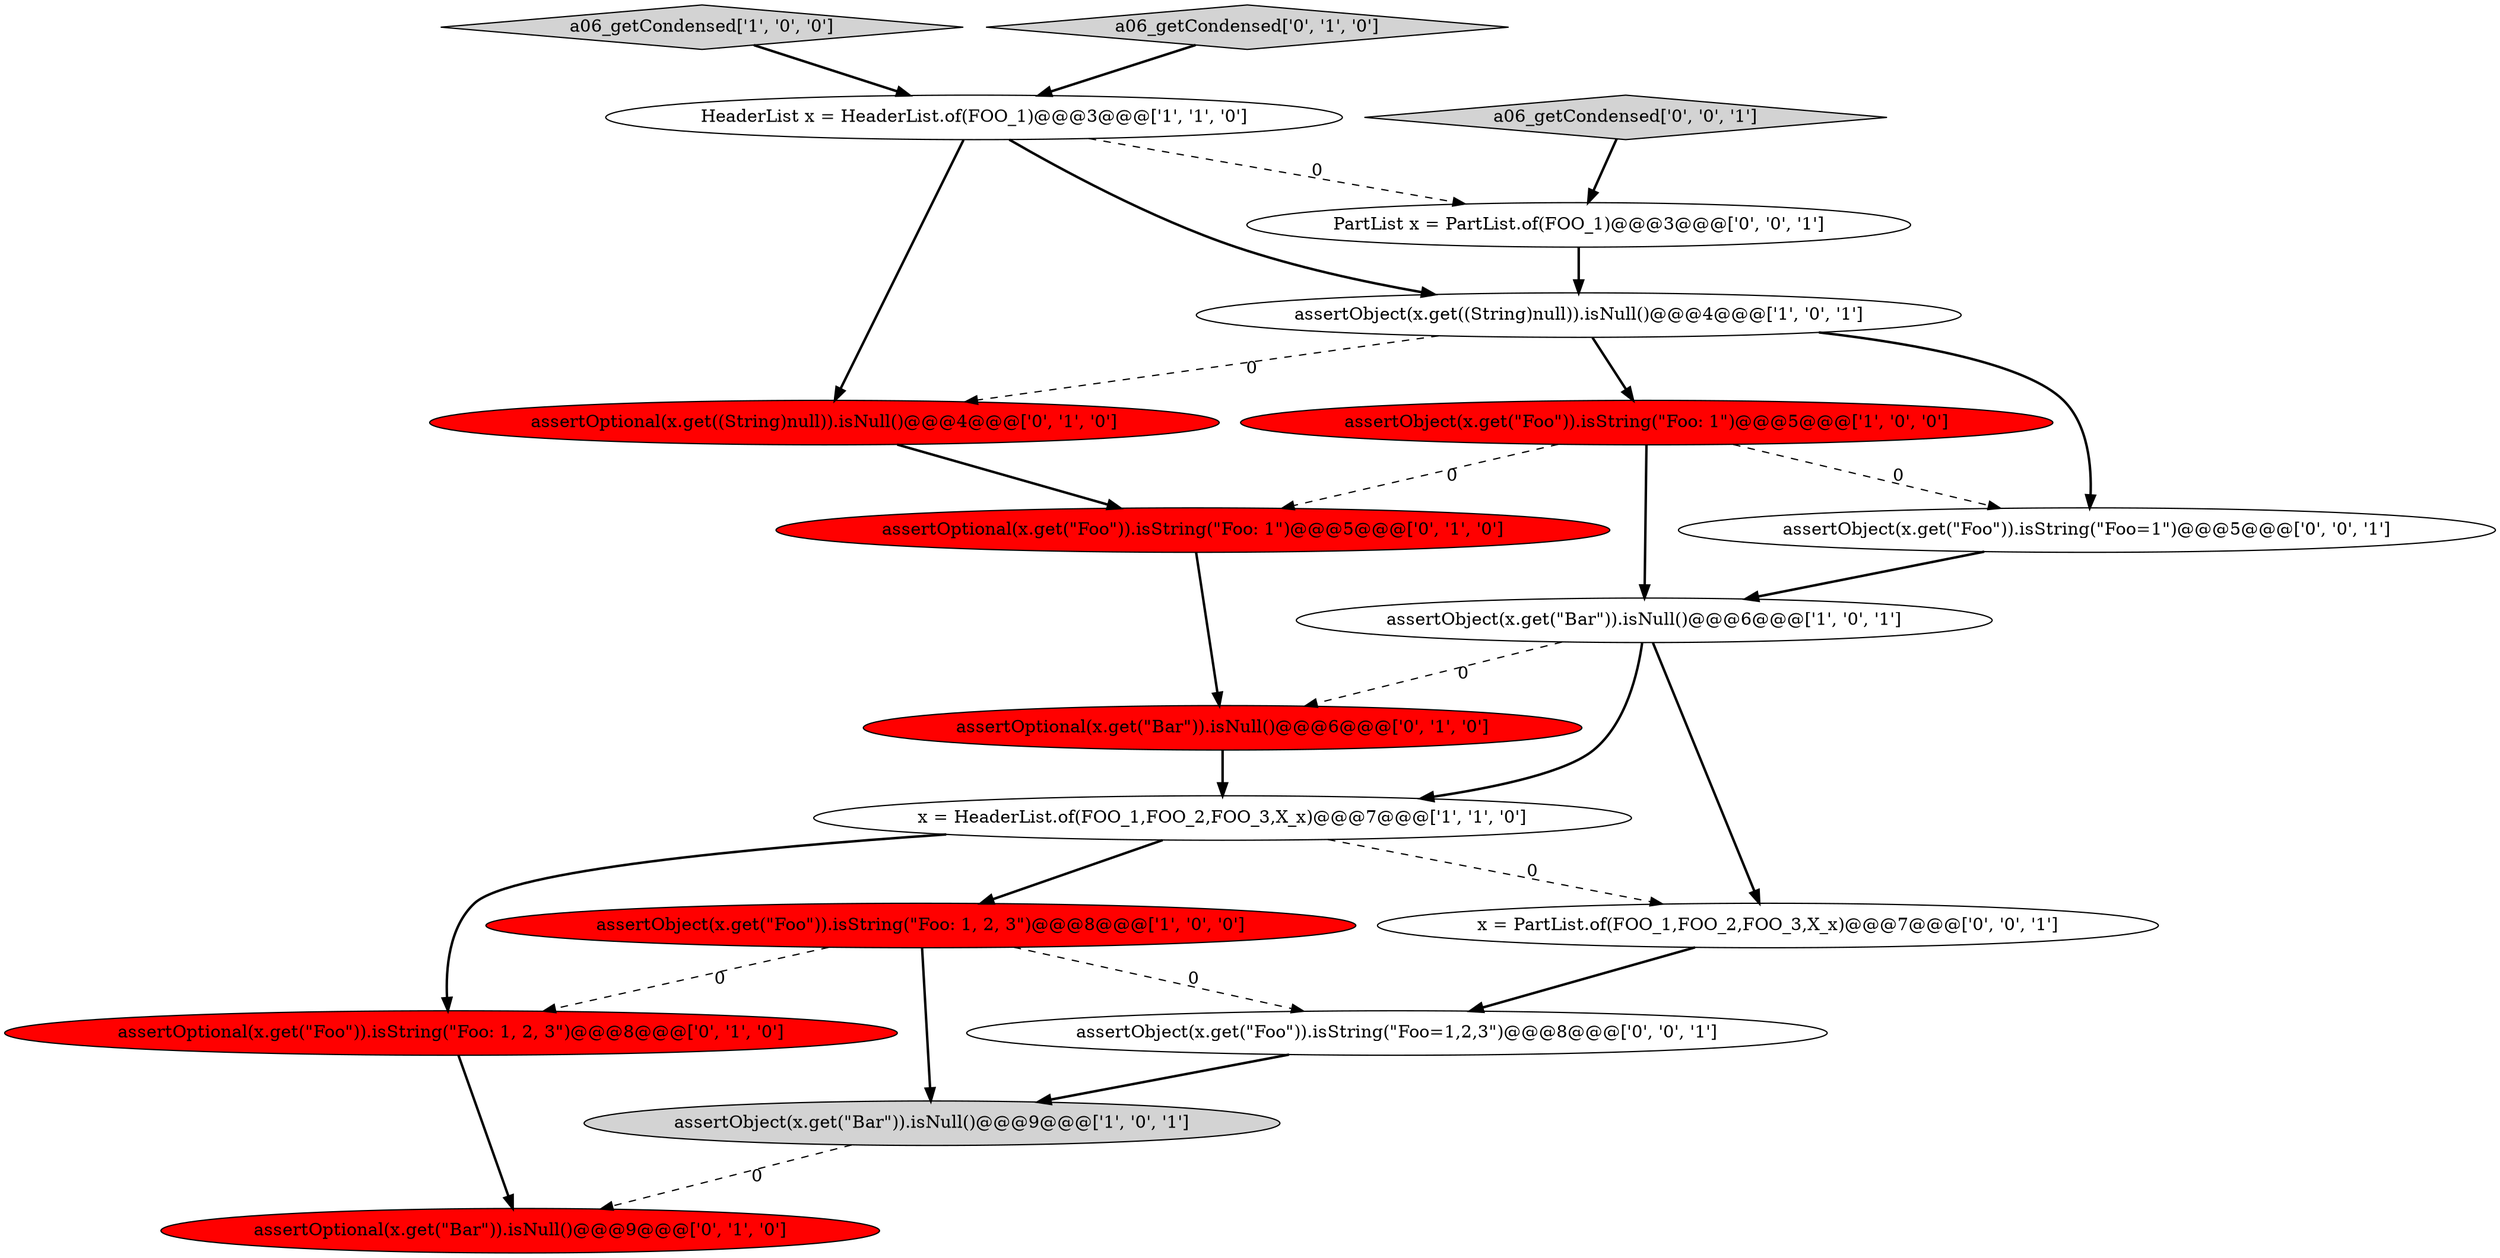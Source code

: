 digraph {
3 [style = filled, label = "a06_getCondensed['1', '0', '0']", fillcolor = lightgray, shape = diamond image = "AAA0AAABBB1BBB"];
17 [style = filled, label = "PartList x = PartList.of(FOO_1)@@@3@@@['0', '0', '1']", fillcolor = white, shape = ellipse image = "AAA0AAABBB3BBB"];
13 [style = filled, label = "assertOptional(x.get(\"Foo\")).isString(\"Foo: 1\")@@@5@@@['0', '1', '0']", fillcolor = red, shape = ellipse image = "AAA1AAABBB2BBB"];
8 [style = filled, label = "assertOptional(x.get((String)null)).isNull()@@@4@@@['0', '1', '0']", fillcolor = red, shape = ellipse image = "AAA1AAABBB2BBB"];
0 [style = filled, label = "HeaderList x = HeaderList.of(FOO_1)@@@3@@@['1', '1', '0']", fillcolor = white, shape = ellipse image = "AAA0AAABBB1BBB"];
1 [style = filled, label = "assertObject(x.get(\"Foo\")).isString(\"Foo: 1, 2, 3\")@@@8@@@['1', '0', '0']", fillcolor = red, shape = ellipse image = "AAA1AAABBB1BBB"];
10 [style = filled, label = "a06_getCondensed['0', '1', '0']", fillcolor = lightgray, shape = diamond image = "AAA0AAABBB2BBB"];
12 [style = filled, label = "assertOptional(x.get(\"Bar\")).isNull()@@@6@@@['0', '1', '0']", fillcolor = red, shape = ellipse image = "AAA1AAABBB2BBB"];
14 [style = filled, label = "a06_getCondensed['0', '0', '1']", fillcolor = lightgray, shape = diamond image = "AAA0AAABBB3BBB"];
4 [style = filled, label = "assertObject(x.get((String)null)).isNull()@@@4@@@['1', '0', '1']", fillcolor = white, shape = ellipse image = "AAA0AAABBB1BBB"];
9 [style = filled, label = "assertOptional(x.get(\"Bar\")).isNull()@@@9@@@['0', '1', '0']", fillcolor = red, shape = ellipse image = "AAA1AAABBB2BBB"];
15 [style = filled, label = "x = PartList.of(FOO_1,FOO_2,FOO_3,X_x)@@@7@@@['0', '0', '1']", fillcolor = white, shape = ellipse image = "AAA0AAABBB3BBB"];
16 [style = filled, label = "assertObject(x.get(\"Foo\")).isString(\"Foo=1\")@@@5@@@['0', '0', '1']", fillcolor = white, shape = ellipse image = "AAA0AAABBB3BBB"];
7 [style = filled, label = "assertObject(x.get(\"Foo\")).isString(\"Foo: 1\")@@@5@@@['1', '0', '0']", fillcolor = red, shape = ellipse image = "AAA1AAABBB1BBB"];
18 [style = filled, label = "assertObject(x.get(\"Foo\")).isString(\"Foo=1,2,3\")@@@8@@@['0', '0', '1']", fillcolor = white, shape = ellipse image = "AAA0AAABBB3BBB"];
5 [style = filled, label = "x = HeaderList.of(FOO_1,FOO_2,FOO_3,X_x)@@@7@@@['1', '1', '0']", fillcolor = white, shape = ellipse image = "AAA0AAABBB1BBB"];
11 [style = filled, label = "assertOptional(x.get(\"Foo\")).isString(\"Foo: 1, 2, 3\")@@@8@@@['0', '1', '0']", fillcolor = red, shape = ellipse image = "AAA1AAABBB2BBB"];
2 [style = filled, label = "assertObject(x.get(\"Bar\")).isNull()@@@6@@@['1', '0', '1']", fillcolor = white, shape = ellipse image = "AAA0AAABBB1BBB"];
6 [style = filled, label = "assertObject(x.get(\"Bar\")).isNull()@@@9@@@['1', '0', '1']", fillcolor = lightgray, shape = ellipse image = "AAA0AAABBB1BBB"];
12->5 [style = bold, label=""];
7->16 [style = dashed, label="0"];
6->9 [style = dashed, label="0"];
14->17 [style = bold, label=""];
1->18 [style = dashed, label="0"];
16->2 [style = bold, label=""];
11->9 [style = bold, label=""];
0->17 [style = dashed, label="0"];
15->18 [style = bold, label=""];
4->7 [style = bold, label=""];
3->0 [style = bold, label=""];
5->1 [style = bold, label=""];
2->12 [style = dashed, label="0"];
1->6 [style = bold, label=""];
13->12 [style = bold, label=""];
18->6 [style = bold, label=""];
0->4 [style = bold, label=""];
7->2 [style = bold, label=""];
1->11 [style = dashed, label="0"];
10->0 [style = bold, label=""];
2->15 [style = bold, label=""];
0->8 [style = bold, label=""];
4->8 [style = dashed, label="0"];
7->13 [style = dashed, label="0"];
5->11 [style = bold, label=""];
5->15 [style = dashed, label="0"];
17->4 [style = bold, label=""];
4->16 [style = bold, label=""];
8->13 [style = bold, label=""];
2->5 [style = bold, label=""];
}
